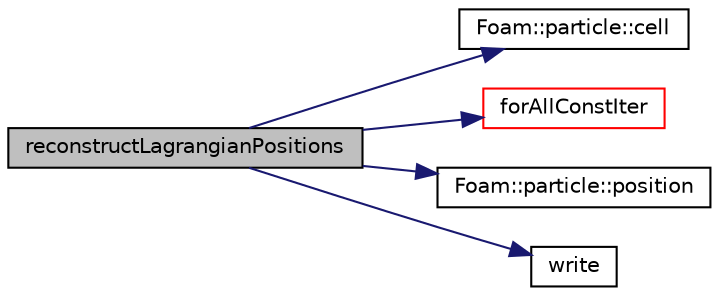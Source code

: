 digraph "reconstructLagrangianPositions"
{
  bgcolor="transparent";
  edge [fontname="Helvetica",fontsize="10",labelfontname="Helvetica",labelfontsize="10"];
  node [fontname="Helvetica",fontsize="10",shape=record];
  rankdir="LR";
  Node143198 [label="reconstructLagrangianPositions",height=0.2,width=0.4,color="black", fillcolor="grey75", style="filled", fontcolor="black"];
  Node143198 -> Node143199 [color="midnightblue",fontsize="10",style="solid",fontname="Helvetica"];
  Node143199 [label="Foam::particle::cell",height=0.2,width=0.4,color="black",URL="$a24721.html#a76af53d350b5d41cf5fce540cb6cd06a",tooltip="Return current cell particle is in. "];
  Node143198 -> Node143200 [color="midnightblue",fontsize="10",style="solid",fontname="Helvetica"];
  Node143200 [label="forAllConstIter",height=0.2,width=0.4,color="red",URL="$a39311.html#ae21e2836509b0fa7f7cedf6493b11b09"];
  Node143198 -> Node143497 [color="midnightblue",fontsize="10",style="solid",fontname="Helvetica"];
  Node143497 [label="Foam::particle::position",height=0.2,width=0.4,color="black",URL="$a24721.html#aec20ad6ba1a80369ac11240fe4b9360e",tooltip="Return current particle position. "];
  Node143198 -> Node143498 [color="midnightblue",fontsize="10",style="solid",fontname="Helvetica"];
  Node143498 [label="write",height=0.2,width=0.4,color="black",URL="$a20072.html#a8f30b3c2179b03a7acf273e9dea43342"];
}
